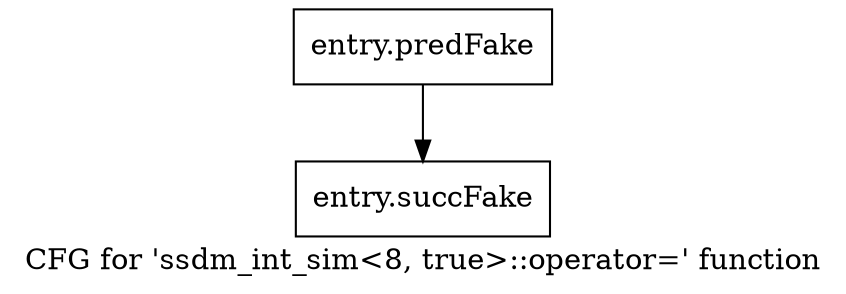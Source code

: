 digraph "CFG for 'ssdm_int_sim\<8, true\>::operator=' function" {
	label="CFG for 'ssdm_int_sim\<8, true\>::operator=' function";

	Node0x3c61560 [shape=record,filename="",linenumber="",label="{entry.predFake}"];
	Node0x3c61560 -> Node0x3ea2ae0[ callList="" memoryops="" filename="/tools/Xilinx/Vitis_HLS/2022.1/include/ap_common.h" execusionnum="0"];
	Node0x3ea2ae0 [shape=record,filename="/tools/Xilinx/Vitis_HLS/2022.1/include/ap_common.h",linenumber="701",label="{entry.succFake}"];
}
